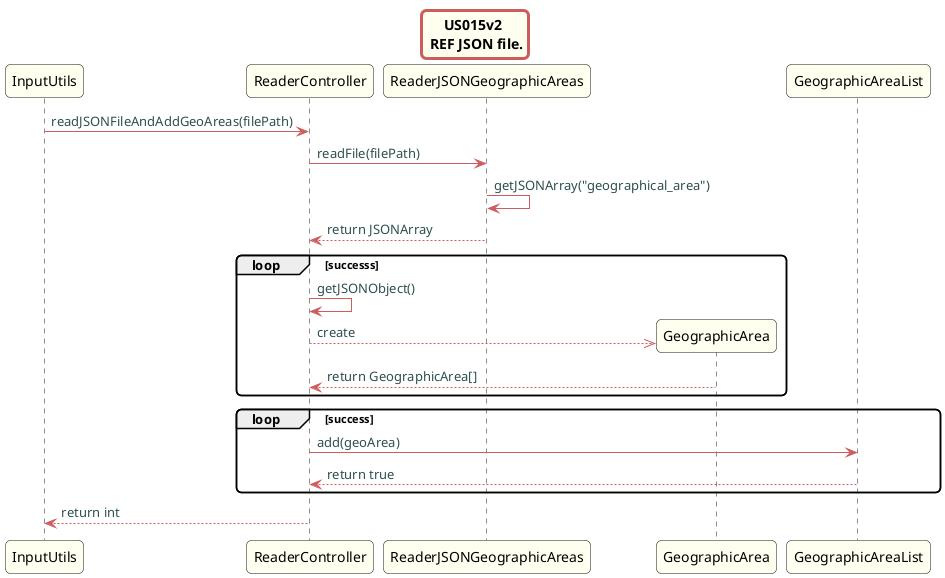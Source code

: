 @startuml
title US015v2 \n REF JSON file.
skinparam titleBorderRoundCorner 10
skinparam titleBorderThickness 3
skinparam titleBorderColor indianred
skinparam titleBackgroundColor ivory
skinparam FontName quicksand

skinparam actor {
  BorderColor indianred
  }

skinparam sequence {
  LifeLineBackgroundColor indianred
  ParticipantBackgroundColor ivory
}

skinparam roundcorner 10

skinparam component {
  arrowThickness 1
  ArrowFontName Verdana
  ArrowColor indianred
  ArrowFontColor darkslategrey
}


InputUtils -> ReaderController: readJSONFileAndAddGeoAreas(filePath)
ReaderController -> ReaderJSONGeographicAreas: readFile(filePath)
ReaderJSONGeographicAreas->ReaderJSONGeographicAreas:getJSONArray("geographical_area")
ReaderJSONGeographicAreas --> ReaderController: return JSONArray
loop successs
ReaderController->ReaderController:getJSONObject()
create "GeographicArea"
ReaderController -->> "GeographicArea": create
"GeographicArea" --> ReaderController: return GeographicArea[]
end loop
loop success
ReaderController -> GeographicAreaList: add(geoArea)
return return true
end loop
ReaderController --> InputUtils: return int
@enduml